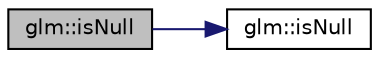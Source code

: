 digraph "glm::isNull"
{
  edge [fontname="Helvetica",fontsize="10",labelfontname="Helvetica",labelfontsize="10"];
  node [fontname="Helvetica",fontsize="10",shape=record];
  rankdir="LR";
  Node1 [label="glm::isNull",height=0.2,width=0.4,color="black", fillcolor="grey75", style="filled", fontcolor="black"];
  Node1 -> Node2 [color="midnightblue",fontsize="10",style="solid",fontname="Helvetica"];
  Node2 [label="glm::isNull",height=0.2,width=0.4,color="black", fillcolor="white", style="filled",URL="$group__gtx__matrix__query.html#ga9669ffcd7d91aa8eb2ec421e2b9515c4"];
}
